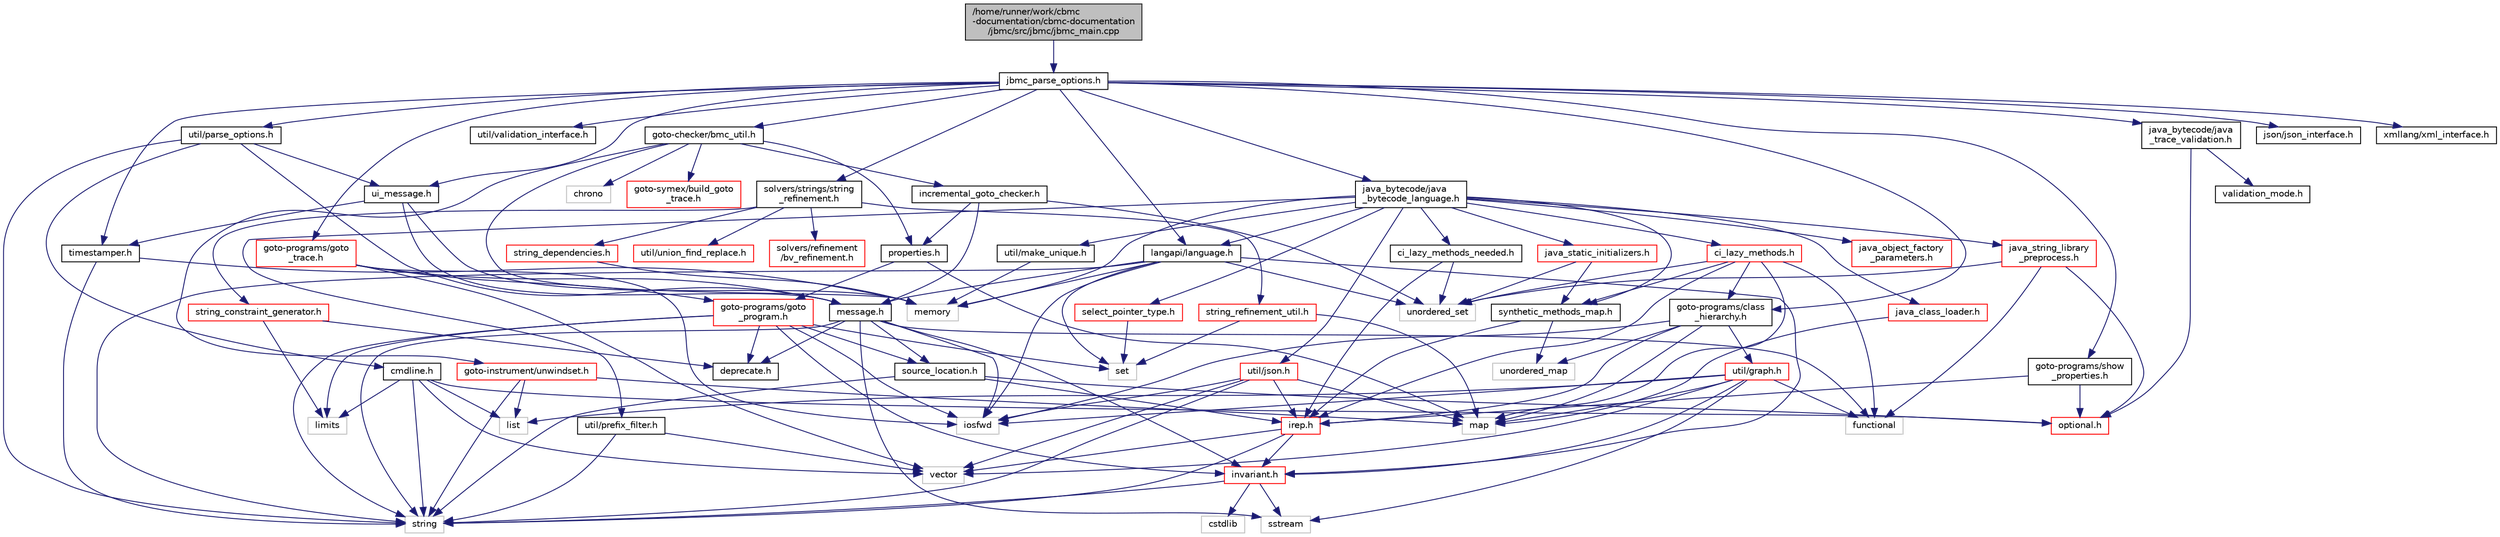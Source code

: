 digraph "/home/runner/work/cbmc-documentation/cbmc-documentation/jbmc/src/jbmc/jbmc_main.cpp"
{
 // LATEX_PDF_SIZE
  bgcolor="transparent";
  edge [fontname="Helvetica",fontsize="10",labelfontname="Helvetica",labelfontsize="10"];
  node [fontname="Helvetica",fontsize="10",shape=record];
  Node1 [label="/home/runner/work/cbmc\l-documentation/cbmc-documentation\l/jbmc/src/jbmc/jbmc_main.cpp",height=0.2,width=0.4,color="black", fillcolor="grey75", style="filled", fontcolor="black",tooltip=" "];
  Node1 -> Node2 [color="midnightblue",fontsize="10",style="solid",fontname="Helvetica"];
  Node2 [label="jbmc_parse_options.h",height=0.2,width=0.4,color="black",URL="$jbmc__parse__options_8h.html",tooltip=" "];
  Node2 -> Node3 [color="midnightblue",fontsize="10",style="solid",fontname="Helvetica"];
  Node3 [label="util/parse_options.h",height=0.2,width=0.4,color="black",URL="$parse__options_8h.html",tooltip=" "];
  Node3 -> Node4 [color="midnightblue",fontsize="10",style="solid",fontname="Helvetica"];
  Node4 [label="string",height=0.2,width=0.4,color="grey75",tooltip=" "];
  Node3 -> Node5 [color="midnightblue",fontsize="10",style="solid",fontname="Helvetica"];
  Node5 [label="cmdline.h",height=0.2,width=0.4,color="black",URL="$cmdline_8h.html",tooltip=" "];
  Node5 -> Node6 [color="midnightblue",fontsize="10",style="solid",fontname="Helvetica"];
  Node6 [label="limits",height=0.2,width=0.4,color="grey75",tooltip=" "];
  Node5 -> Node7 [color="midnightblue",fontsize="10",style="solid",fontname="Helvetica"];
  Node7 [label="list",height=0.2,width=0.4,color="grey75",tooltip=" "];
  Node5 -> Node4 [color="midnightblue",fontsize="10",style="solid",fontname="Helvetica"];
  Node5 -> Node8 [color="midnightblue",fontsize="10",style="solid",fontname="Helvetica"];
  Node8 [label="vector",height=0.2,width=0.4,color="grey75",tooltip=" "];
  Node5 -> Node9 [color="midnightblue",fontsize="10",style="solid",fontname="Helvetica"];
  Node9 [label="optional.h",height=0.2,width=0.4,color="red",URL="$optional_8h.html",tooltip=" "];
  Node3 -> Node11 [color="midnightblue",fontsize="10",style="solid",fontname="Helvetica"];
  Node11 [label="message.h",height=0.2,width=0.4,color="black",URL="$src_2util_2message_8h.html",tooltip=" "];
  Node11 -> Node12 [color="midnightblue",fontsize="10",style="solid",fontname="Helvetica"];
  Node12 [label="functional",height=0.2,width=0.4,color="grey75",tooltip=" "];
  Node11 -> Node13 [color="midnightblue",fontsize="10",style="solid",fontname="Helvetica"];
  Node13 [label="iosfwd",height=0.2,width=0.4,color="grey75",tooltip=" "];
  Node11 -> Node14 [color="midnightblue",fontsize="10",style="solid",fontname="Helvetica"];
  Node14 [label="sstream",height=0.2,width=0.4,color="grey75",tooltip=" "];
  Node11 -> Node4 [color="midnightblue",fontsize="10",style="solid",fontname="Helvetica"];
  Node11 -> Node15 [color="midnightblue",fontsize="10",style="solid",fontname="Helvetica"];
  Node15 [label="deprecate.h",height=0.2,width=0.4,color="black",URL="$deprecate_8h.html",tooltip=" "];
  Node11 -> Node16 [color="midnightblue",fontsize="10",style="solid",fontname="Helvetica"];
  Node16 [label="invariant.h",height=0.2,width=0.4,color="red",URL="$src_2util_2invariant_8h.html",tooltip=" "];
  Node16 -> Node17 [color="midnightblue",fontsize="10",style="solid",fontname="Helvetica"];
  Node17 [label="cstdlib",height=0.2,width=0.4,color="grey75",tooltip=" "];
  Node16 -> Node14 [color="midnightblue",fontsize="10",style="solid",fontname="Helvetica"];
  Node16 -> Node4 [color="midnightblue",fontsize="10",style="solid",fontname="Helvetica"];
  Node11 -> Node19 [color="midnightblue",fontsize="10",style="solid",fontname="Helvetica"];
  Node19 [label="source_location.h",height=0.2,width=0.4,color="black",URL="$source__location_8h.html",tooltip=" "];
  Node19 -> Node20 [color="midnightblue",fontsize="10",style="solid",fontname="Helvetica"];
  Node20 [label="irep.h",height=0.2,width=0.4,color="red",URL="$irep_8h.html",tooltip=" "];
  Node20 -> Node4 [color="midnightblue",fontsize="10",style="solid",fontname="Helvetica"];
  Node20 -> Node8 [color="midnightblue",fontsize="10",style="solid",fontname="Helvetica"];
  Node20 -> Node16 [color="midnightblue",fontsize="10",style="solid",fontname="Helvetica"];
  Node19 -> Node9 [color="midnightblue",fontsize="10",style="solid",fontname="Helvetica"];
  Node19 -> Node4 [color="midnightblue",fontsize="10",style="solid",fontname="Helvetica"];
  Node3 -> Node35 [color="midnightblue",fontsize="10",style="solid",fontname="Helvetica"];
  Node35 [label="ui_message.h",height=0.2,width=0.4,color="black",URL="$ui__message_8h.html",tooltip=" "];
  Node35 -> Node36 [color="midnightblue",fontsize="10",style="solid",fontname="Helvetica"];
  Node36 [label="memory",height=0.2,width=0.4,color="grey75",tooltip=" "];
  Node35 -> Node11 [color="midnightblue",fontsize="10",style="solid",fontname="Helvetica"];
  Node35 -> Node37 [color="midnightblue",fontsize="10",style="solid",fontname="Helvetica"];
  Node37 [label="timestamper.h",height=0.2,width=0.4,color="black",URL="$timestamper_8h.html",tooltip="Emit timestamps."];
  Node37 -> Node36 [color="midnightblue",fontsize="10",style="solid",fontname="Helvetica"];
  Node37 -> Node4 [color="midnightblue",fontsize="10",style="solid",fontname="Helvetica"];
  Node2 -> Node37 [color="midnightblue",fontsize="10",style="solid",fontname="Helvetica"];
  Node2 -> Node35 [color="midnightblue",fontsize="10",style="solid",fontname="Helvetica"];
  Node2 -> Node38 [color="midnightblue",fontsize="10",style="solid",fontname="Helvetica"];
  Node38 [label="util/validation_interface.h",height=0.2,width=0.4,color="black",URL="$validation__interface_8h.html",tooltip=" "];
  Node2 -> Node39 [color="midnightblue",fontsize="10",style="solid",fontname="Helvetica"];
  Node39 [label="langapi/language.h",height=0.2,width=0.4,color="black",URL="$language_8h.html",tooltip=" "];
  Node39 -> Node13 [color="midnightblue",fontsize="10",style="solid",fontname="Helvetica"];
  Node39 -> Node36 [color="midnightblue",fontsize="10",style="solid",fontname="Helvetica"];
  Node39 -> Node40 [color="midnightblue",fontsize="10",style="solid",fontname="Helvetica"];
  Node40 [label="set",height=0.2,width=0.4,color="grey75",tooltip=" "];
  Node39 -> Node4 [color="midnightblue",fontsize="10",style="solid",fontname="Helvetica"];
  Node39 -> Node41 [color="midnightblue",fontsize="10",style="solid",fontname="Helvetica"];
  Node41 [label="unordered_set",height=0.2,width=0.4,color="grey75",tooltip=" "];
  Node39 -> Node16 [color="midnightblue",fontsize="10",style="solid",fontname="Helvetica"];
  Node39 -> Node11 [color="midnightblue",fontsize="10",style="solid",fontname="Helvetica"];
  Node2 -> Node42 [color="midnightblue",fontsize="10",style="solid",fontname="Helvetica"];
  Node42 [label="goto-checker/bmc_util.h",height=0.2,width=0.4,color="black",URL="$bmc__util_8h.html",tooltip=" "];
  Node42 -> Node43 [color="midnightblue",fontsize="10",style="solid",fontname="Helvetica"];
  Node43 [label="chrono",height=0.2,width=0.4,color="grey75",tooltip=" "];
  Node42 -> Node36 [color="midnightblue",fontsize="10",style="solid",fontname="Helvetica"];
  Node42 -> Node44 [color="midnightblue",fontsize="10",style="solid",fontname="Helvetica"];
  Node44 [label="goto-symex/build_goto\l_trace.h",height=0.2,width=0.4,color="red",URL="$build__goto__trace_8h.html",tooltip=" "];
  Node42 -> Node76 [color="midnightblue",fontsize="10",style="solid",fontname="Helvetica"];
  Node76 [label="goto-instrument/unwindset.h",height=0.2,width=0.4,color="red",URL="$unwindset_8h.html",tooltip=" "];
  Node76 -> Node7 [color="midnightblue",fontsize="10",style="solid",fontname="Helvetica"];
  Node76 -> Node64 [color="midnightblue",fontsize="10",style="solid",fontname="Helvetica"];
  Node64 [label="map",height=0.2,width=0.4,color="grey75",tooltip=" "];
  Node76 -> Node4 [color="midnightblue",fontsize="10",style="solid",fontname="Helvetica"];
  Node42 -> Node87 [color="midnightblue",fontsize="10",style="solid",fontname="Helvetica"];
  Node87 [label="incremental_goto_checker.h",height=0.2,width=0.4,color="black",URL="$incremental__goto__checker_8h.html",tooltip=" "];
  Node87 -> Node41 [color="midnightblue",fontsize="10",style="solid",fontname="Helvetica"];
  Node87 -> Node88 [color="midnightblue",fontsize="10",style="solid",fontname="Helvetica"];
  Node88 [label="properties.h",height=0.2,width=0.4,color="black",URL="$properties_8h.html",tooltip=" "];
  Node88 -> Node64 [color="midnightblue",fontsize="10",style="solid",fontname="Helvetica"];
  Node88 -> Node65 [color="midnightblue",fontsize="10",style="solid",fontname="Helvetica"];
  Node65 [label="goto-programs/goto\l_program.h",height=0.2,width=0.4,color="red",URL="$goto__program_8h.html",tooltip=" "];
  Node65 -> Node13 [color="midnightblue",fontsize="10",style="solid",fontname="Helvetica"];
  Node65 -> Node40 [color="midnightblue",fontsize="10",style="solid",fontname="Helvetica"];
  Node65 -> Node6 [color="midnightblue",fontsize="10",style="solid",fontname="Helvetica"];
  Node65 -> Node4 [color="midnightblue",fontsize="10",style="solid",fontname="Helvetica"];
  Node65 -> Node15 [color="midnightblue",fontsize="10",style="solid",fontname="Helvetica"];
  Node65 -> Node16 [color="midnightblue",fontsize="10",style="solid",fontname="Helvetica"];
  Node65 -> Node19 [color="midnightblue",fontsize="10",style="solid",fontname="Helvetica"];
  Node87 -> Node11 [color="midnightblue",fontsize="10",style="solid",fontname="Helvetica"];
  Node42 -> Node88 [color="midnightblue",fontsize="10",style="solid",fontname="Helvetica"];
  Node2 -> Node89 [color="midnightblue",fontsize="10",style="solid",fontname="Helvetica"];
  Node89 [label="goto-programs/class\l_hierarchy.h",height=0.2,width=0.4,color="black",URL="$class__hierarchy_8h.html",tooltip=" "];
  Node89 -> Node13 [color="midnightblue",fontsize="10",style="solid",fontname="Helvetica"];
  Node89 -> Node64 [color="midnightblue",fontsize="10",style="solid",fontname="Helvetica"];
  Node89 -> Node26 [color="midnightblue",fontsize="10",style="solid",fontname="Helvetica"];
  Node26 [label="unordered_map",height=0.2,width=0.4,color="grey75",tooltip=" "];
  Node89 -> Node90 [color="midnightblue",fontsize="10",style="solid",fontname="Helvetica"];
  Node90 [label="util/graph.h",height=0.2,width=0.4,color="red",URL="$graph_8h.html",tooltip=" "];
  Node90 -> Node12 [color="midnightblue",fontsize="10",style="solid",fontname="Helvetica"];
  Node90 -> Node13 [color="midnightblue",fontsize="10",style="solid",fontname="Helvetica"];
  Node90 -> Node7 [color="midnightblue",fontsize="10",style="solid",fontname="Helvetica"];
  Node90 -> Node64 [color="midnightblue",fontsize="10",style="solid",fontname="Helvetica"];
  Node90 -> Node14 [color="midnightblue",fontsize="10",style="solid",fontname="Helvetica"];
  Node90 -> Node8 [color="midnightblue",fontsize="10",style="solid",fontname="Helvetica"];
  Node90 -> Node16 [color="midnightblue",fontsize="10",style="solid",fontname="Helvetica"];
  Node89 -> Node20 [color="midnightblue",fontsize="10",style="solid",fontname="Helvetica"];
  Node2 -> Node62 [color="midnightblue",fontsize="10",style="solid",fontname="Helvetica"];
  Node62 [label="goto-programs/goto\l_trace.h",height=0.2,width=0.4,color="red",URL="$goto__trace_8h.html",tooltip=" "];
  Node62 -> Node13 [color="midnightblue",fontsize="10",style="solid",fontname="Helvetica"];
  Node62 -> Node8 [color="midnightblue",fontsize="10",style="solid",fontname="Helvetica"];
  Node62 -> Node11 [color="midnightblue",fontsize="10",style="solid",fontname="Helvetica"];
  Node62 -> Node65 [color="midnightblue",fontsize="10",style="solid",fontname="Helvetica"];
  Node2 -> Node93 [color="midnightblue",fontsize="10",style="solid",fontname="Helvetica"];
  Node93 [label="goto-programs/show\l_properties.h",height=0.2,width=0.4,color="black",URL="$show__properties_8h.html",tooltip=" "];
  Node93 -> Node20 [color="midnightblue",fontsize="10",style="solid",fontname="Helvetica"];
  Node93 -> Node9 [color="midnightblue",fontsize="10",style="solid",fontname="Helvetica"];
  Node2 -> Node94 [color="midnightblue",fontsize="10",style="solid",fontname="Helvetica"];
  Node94 [label="solvers/strings/string\l_refinement.h",height=0.2,width=0.4,color="black",URL="$string__refinement_8h.html",tooltip=" "];
  Node94 -> Node95 [color="midnightblue",fontsize="10",style="solid",fontname="Helvetica"];
  Node95 [label="util/union_find_replace.h",height=0.2,width=0.4,color="red",URL="$union__find__replace_8h.html",tooltip=" "];
  Node94 -> Node97 [color="midnightblue",fontsize="10",style="solid",fontname="Helvetica"];
  Node97 [label="solvers/refinement\l/bv_refinement.h",height=0.2,width=0.4,color="red",URL="$bv__refinement_8h.html",tooltip=" "];
  Node94 -> Node123 [color="midnightblue",fontsize="10",style="solid",fontname="Helvetica"];
  Node123 [label="string_constraint_generator.h",height=0.2,width=0.4,color="red",URL="$string__constraint__generator_8h.html",tooltip=" "];
  Node123 -> Node6 [color="midnightblue",fontsize="10",style="solid",fontname="Helvetica"];
  Node123 -> Node15 [color="midnightblue",fontsize="10",style="solid",fontname="Helvetica"];
  Node94 -> Node134 [color="midnightblue",fontsize="10",style="solid",fontname="Helvetica"];
  Node134 [label="string_dependencies.h",height=0.2,width=0.4,color="red",URL="$string__dependencies_8h.html",tooltip=" "];
  Node134 -> Node36 [color="midnightblue",fontsize="10",style="solid",fontname="Helvetica"];
  Node94 -> Node136 [color="midnightblue",fontsize="10",style="solid",fontname="Helvetica"];
  Node136 [label="string_refinement_util.h",height=0.2,width=0.4,color="red",URL="$string__refinement__util_8h.html",tooltip=" "];
  Node136 -> Node64 [color="midnightblue",fontsize="10",style="solid",fontname="Helvetica"];
  Node136 -> Node40 [color="midnightblue",fontsize="10",style="solid",fontname="Helvetica"];
  Node2 -> Node137 [color="midnightblue",fontsize="10",style="solid",fontname="Helvetica"];
  Node137 [label="java_bytecode/java\l_bytecode_language.h",height=0.2,width=0.4,color="black",URL="$java__bytecode__language_8h.html",tooltip=" "];
  Node137 -> Node138 [color="midnightblue",fontsize="10",style="solid",fontname="Helvetica"];
  Node138 [label="ci_lazy_methods.h",height=0.2,width=0.4,color="red",URL="$ci__lazy__methods_8h.html",tooltip=" "];
  Node138 -> Node144 [color="midnightblue",fontsize="10",style="solid",fontname="Helvetica"];
  Node144 [label="synthetic_methods_map.h",height=0.2,width=0.4,color="black",URL="$synthetic__methods__map_8h.html",tooltip=" "];
  Node144 -> Node26 [color="midnightblue",fontsize="10",style="solid",fontname="Helvetica"];
  Node144 -> Node20 [color="midnightblue",fontsize="10",style="solid",fontname="Helvetica"];
  Node138 -> Node12 [color="midnightblue",fontsize="10",style="solid",fontname="Helvetica"];
  Node138 -> Node64 [color="midnightblue",fontsize="10",style="solid",fontname="Helvetica"];
  Node138 -> Node41 [color="midnightblue",fontsize="10",style="solid",fontname="Helvetica"];
  Node138 -> Node20 [color="midnightblue",fontsize="10",style="solid",fontname="Helvetica"];
  Node138 -> Node89 [color="midnightblue",fontsize="10",style="solid",fontname="Helvetica"];
  Node137 -> Node145 [color="midnightblue",fontsize="10",style="solid",fontname="Helvetica"];
  Node145 [label="ci_lazy_methods_needed.h",height=0.2,width=0.4,color="black",URL="$ci__lazy__methods__needed_8h.html",tooltip=" "];
  Node145 -> Node41 [color="midnightblue",fontsize="10",style="solid",fontname="Helvetica"];
  Node145 -> Node20 [color="midnightblue",fontsize="10",style="solid",fontname="Helvetica"];
  Node137 -> Node146 [color="midnightblue",fontsize="10",style="solid",fontname="Helvetica"];
  Node146 [label="java_class_loader.h",height=0.2,width=0.4,color="red",URL="$java__class__loader_8h.html",tooltip=" "];
  Node146 -> Node64 [color="midnightblue",fontsize="10",style="solid",fontname="Helvetica"];
  Node137 -> Node152 [color="midnightblue",fontsize="10",style="solid",fontname="Helvetica"];
  Node152 [label="java_object_factory\l_parameters.h",height=0.2,width=0.4,color="red",URL="$java__object__factory__parameters_8h.html",tooltip=" "];
  Node137 -> Node157 [color="midnightblue",fontsize="10",style="solid",fontname="Helvetica"];
  Node157 [label="java_static_initializers.h",height=0.2,width=0.4,color="red",URL="$java__static__initializers_8h.html",tooltip=" "];
  Node157 -> Node144 [color="midnightblue",fontsize="10",style="solid",fontname="Helvetica"];
  Node157 -> Node41 [color="midnightblue",fontsize="10",style="solid",fontname="Helvetica"];
  Node137 -> Node160 [color="midnightblue",fontsize="10",style="solid",fontname="Helvetica"];
  Node160 [label="java_string_library\l_preprocess.h",height=0.2,width=0.4,color="red",URL="$java__string__library__preprocess_8h.html",tooltip=" "];
  Node160 -> Node9 [color="midnightblue",fontsize="10",style="solid",fontname="Helvetica"];
  Node160 -> Node41 [color="midnightblue",fontsize="10",style="solid",fontname="Helvetica"];
  Node160 -> Node12 [color="midnightblue",fontsize="10",style="solid",fontname="Helvetica"];
  Node137 -> Node165 [color="midnightblue",fontsize="10",style="solid",fontname="Helvetica"];
  Node165 [label="select_pointer_type.h",height=0.2,width=0.4,color="red",URL="$select__pointer__type_8h.html",tooltip=" "];
  Node165 -> Node40 [color="midnightblue",fontsize="10",style="solid",fontname="Helvetica"];
  Node137 -> Node144 [color="midnightblue",fontsize="10",style="solid",fontname="Helvetica"];
  Node137 -> Node36 [color="midnightblue",fontsize="10",style="solid",fontname="Helvetica"];
  Node137 -> Node166 [color="midnightblue",fontsize="10",style="solid",fontname="Helvetica"];
  Node166 [label="util/json.h",height=0.2,width=0.4,color="red",URL="$json_8h.html",tooltip=" "];
  Node166 -> Node8 [color="midnightblue",fontsize="10",style="solid",fontname="Helvetica"];
  Node166 -> Node64 [color="midnightblue",fontsize="10",style="solid",fontname="Helvetica"];
  Node166 -> Node13 [color="midnightblue",fontsize="10",style="solid",fontname="Helvetica"];
  Node166 -> Node4 [color="midnightblue",fontsize="10",style="solid",fontname="Helvetica"];
  Node166 -> Node20 [color="midnightblue",fontsize="10",style="solid",fontname="Helvetica"];
  Node137 -> Node168 [color="midnightblue",fontsize="10",style="solid",fontname="Helvetica"];
  Node168 [label="util/make_unique.h",height=0.2,width=0.4,color="black",URL="$make__unique_8h.html",tooltip=" "];
  Node168 -> Node36 [color="midnightblue",fontsize="10",style="solid",fontname="Helvetica"];
  Node137 -> Node169 [color="midnightblue",fontsize="10",style="solid",fontname="Helvetica"];
  Node169 [label="util/prefix_filter.h",height=0.2,width=0.4,color="black",URL="$prefix__filter_8h.html",tooltip=" "];
  Node169 -> Node4 [color="midnightblue",fontsize="10",style="solid",fontname="Helvetica"];
  Node169 -> Node8 [color="midnightblue",fontsize="10",style="solid",fontname="Helvetica"];
  Node137 -> Node39 [color="midnightblue",fontsize="10",style="solid",fontname="Helvetica"];
  Node2 -> Node170 [color="midnightblue",fontsize="10",style="solid",fontname="Helvetica"];
  Node170 [label="java_bytecode/java\l_trace_validation.h",height=0.2,width=0.4,color="black",URL="$java__trace__validation_8h.html",tooltip=" "];
  Node170 -> Node9 [color="midnightblue",fontsize="10",style="solid",fontname="Helvetica"];
  Node170 -> Node56 [color="midnightblue",fontsize="10",style="solid",fontname="Helvetica"];
  Node56 [label="validation_mode.h",height=0.2,width=0.4,color="black",URL="$validation__mode_8h.html",tooltip=" "];
  Node2 -> Node171 [color="midnightblue",fontsize="10",style="solid",fontname="Helvetica"];
  Node171 [label="json/json_interface.h",height=0.2,width=0.4,color="black",URL="$json__interface_8h.html",tooltip=" "];
  Node2 -> Node172 [color="midnightblue",fontsize="10",style="solid",fontname="Helvetica"];
  Node172 [label="xmllang/xml_interface.h",height=0.2,width=0.4,color="black",URL="$xml__interface_8h.html",tooltip=" "];
}
